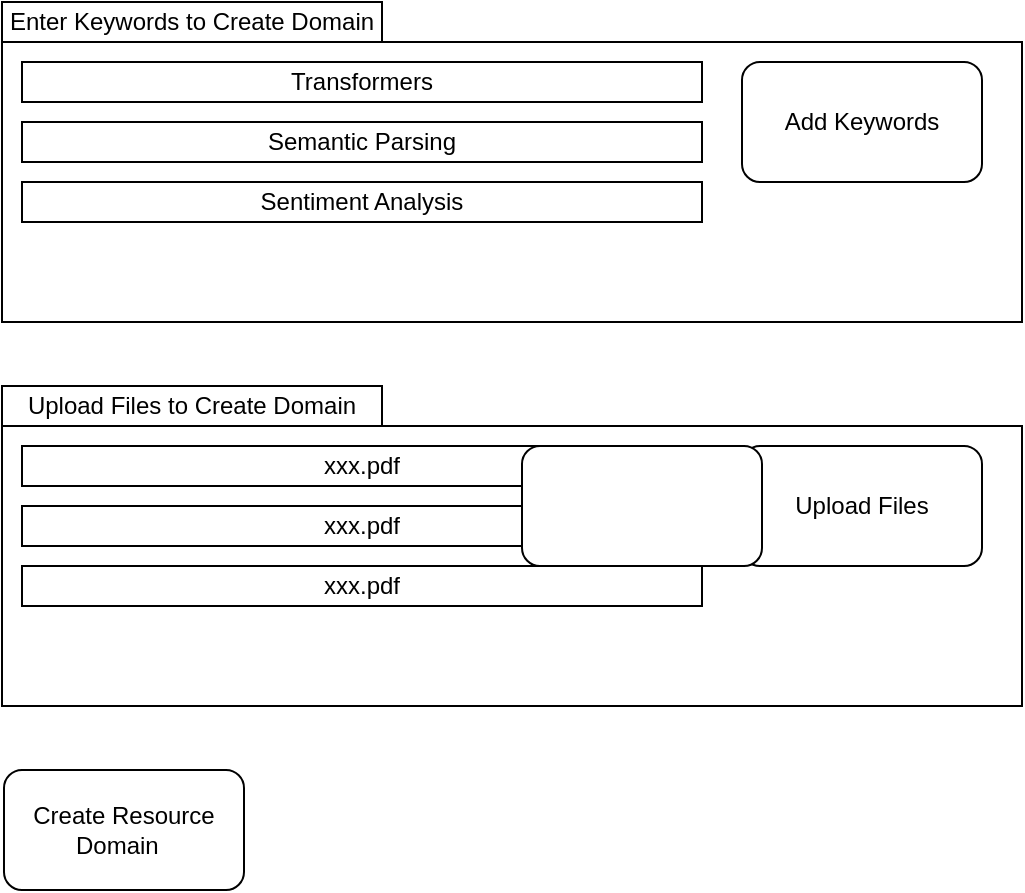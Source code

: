 <mxfile version="13.7.3" type="github">
  <diagram id="C5RBs43oDa-KdzZeNtuy" name="Page-1">
    <mxGraphModel dx="1047" dy="812" grid="1" gridSize="10" guides="1" tooltips="1" connect="1" arrows="1" fold="1" page="1" pageScale="1" pageWidth="827" pageHeight="1169" math="0" shadow="0">
      <root>
        <mxCell id="WIyWlLk6GJQsqaUBKTNV-0" />
        <mxCell id="WIyWlLk6GJQsqaUBKTNV-1" parent="WIyWlLk6GJQsqaUBKTNV-0" />
        <mxCell id="NUBPvpAzCJjT9DOlmw2v-7" value="" style="group" parent="WIyWlLk6GJQsqaUBKTNV-1" vertex="1" connectable="0">
          <mxGeometry x="90" y="168" width="510" height="160" as="geometry" />
        </mxCell>
        <mxCell id="NUBPvpAzCJjT9DOlmw2v-3" value="" style="rounded=0;whiteSpace=wrap;html=1;" parent="NUBPvpAzCJjT9DOlmw2v-7" vertex="1">
          <mxGeometry y="20" width="510" height="140" as="geometry" />
        </mxCell>
        <mxCell id="NUBPvpAzCJjT9DOlmw2v-1" value="Transformers" style="rounded=0;whiteSpace=wrap;html=1;" parent="NUBPvpAzCJjT9DOlmw2v-7" vertex="1">
          <mxGeometry x="10" y="30" width="340" height="20" as="geometry" />
        </mxCell>
        <mxCell id="NUBPvpAzCJjT9DOlmw2v-2" value="Add Keywords" style="rounded=1;whiteSpace=wrap;html=1;" parent="NUBPvpAzCJjT9DOlmw2v-7" vertex="1">
          <mxGeometry x="370" y="30" width="120" height="60" as="geometry" />
        </mxCell>
        <mxCell id="NUBPvpAzCJjT9DOlmw2v-4" value="Sentiment Analysis" style="rounded=0;whiteSpace=wrap;html=1;" parent="NUBPvpAzCJjT9DOlmw2v-7" vertex="1">
          <mxGeometry x="10" y="90" width="340" height="20" as="geometry" />
        </mxCell>
        <mxCell id="NUBPvpAzCJjT9DOlmw2v-5" value="Semantic Parsing" style="rounded=0;whiteSpace=wrap;html=1;" parent="NUBPvpAzCJjT9DOlmw2v-7" vertex="1">
          <mxGeometry x="10" y="60" width="340" height="20" as="geometry" />
        </mxCell>
        <mxCell id="NUBPvpAzCJjT9DOlmw2v-6" value="Enter Keywords to Create Domain" style="rounded=0;whiteSpace=wrap;html=1;" parent="NUBPvpAzCJjT9DOlmw2v-7" vertex="1">
          <mxGeometry width="190" height="20" as="geometry" />
        </mxCell>
        <mxCell id="XRujS5yeMKPGucZoT4yX-1" value="" style="group" vertex="1" connectable="0" parent="WIyWlLk6GJQsqaUBKTNV-1">
          <mxGeometry x="90" y="360" width="510" height="160" as="geometry" />
        </mxCell>
        <mxCell id="XRujS5yeMKPGucZoT4yX-2" value="" style="rounded=0;whiteSpace=wrap;html=1;" vertex="1" parent="XRujS5yeMKPGucZoT4yX-1">
          <mxGeometry y="20" width="510" height="140" as="geometry" />
        </mxCell>
        <mxCell id="XRujS5yeMKPGucZoT4yX-3" value="xxx.pdf" style="rounded=0;whiteSpace=wrap;html=1;" vertex="1" parent="XRujS5yeMKPGucZoT4yX-1">
          <mxGeometry x="10" y="30" width="340" height="20" as="geometry" />
        </mxCell>
        <mxCell id="XRujS5yeMKPGucZoT4yX-4" value="Upload Files" style="rounded=1;whiteSpace=wrap;html=1;" vertex="1" parent="XRujS5yeMKPGucZoT4yX-1">
          <mxGeometry x="370" y="30" width="120" height="60" as="geometry" />
        </mxCell>
        <mxCell id="XRujS5yeMKPGucZoT4yX-5" value="xxx.pdf" style="rounded=0;whiteSpace=wrap;html=1;" vertex="1" parent="XRujS5yeMKPGucZoT4yX-1">
          <mxGeometry x="10" y="90" width="340" height="20" as="geometry" />
        </mxCell>
        <mxCell id="XRujS5yeMKPGucZoT4yX-6" value="xxx.pdf" style="rounded=0;whiteSpace=wrap;html=1;" vertex="1" parent="XRujS5yeMKPGucZoT4yX-1">
          <mxGeometry x="10" y="60" width="340" height="20" as="geometry" />
        </mxCell>
        <mxCell id="XRujS5yeMKPGucZoT4yX-7" value="Upload Files to Create Domain" style="rounded=0;whiteSpace=wrap;html=1;" vertex="1" parent="XRujS5yeMKPGucZoT4yX-1">
          <mxGeometry width="190" height="20" as="geometry" />
        </mxCell>
        <mxCell id="XRujS5yeMKPGucZoT4yX-8" value="Create Resource Domain &amp;nbsp;" style="rounded=1;whiteSpace=wrap;html=1;" vertex="1" parent="WIyWlLk6GJQsqaUBKTNV-1">
          <mxGeometry x="91" y="552" width="120" height="60" as="geometry" />
        </mxCell>
        <mxCell id="XRujS5yeMKPGucZoT4yX-9" value="" style="rounded=1;whiteSpace=wrap;html=1;" vertex="1" parent="WIyWlLk6GJQsqaUBKTNV-1">
          <mxGeometry x="350" y="390" width="120" height="60" as="geometry" />
        </mxCell>
      </root>
    </mxGraphModel>
  </diagram>
</mxfile>
